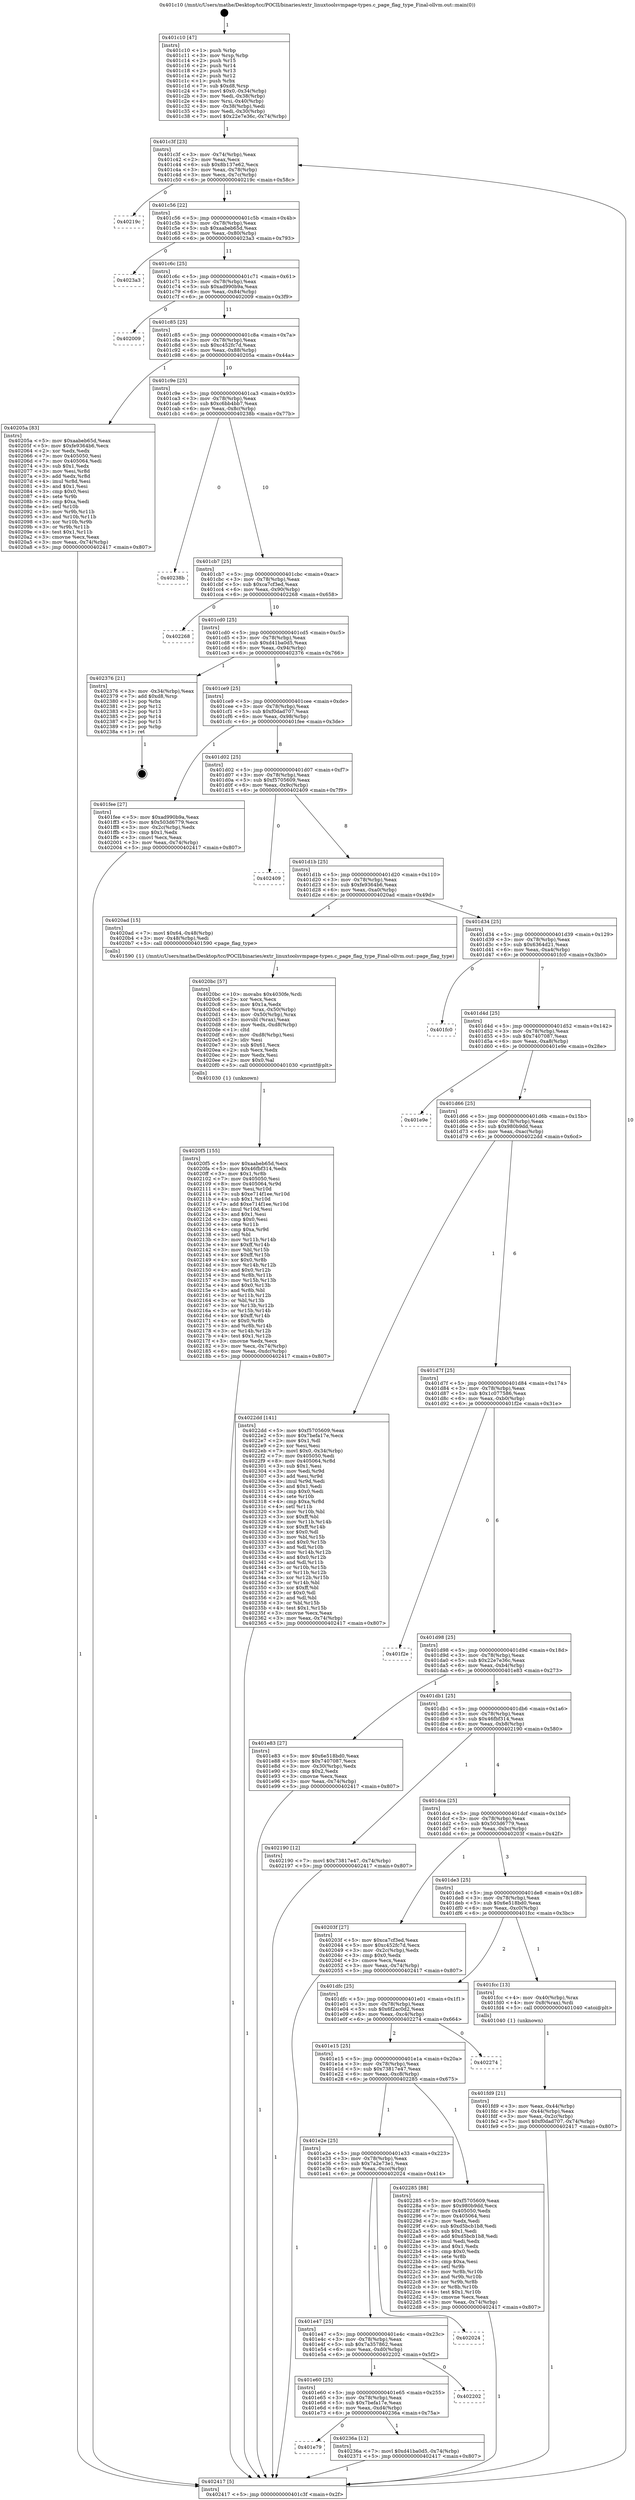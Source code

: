 digraph "0x401c10" {
  label = "0x401c10 (/mnt/c/Users/mathe/Desktop/tcc/POCII/binaries/extr_linuxtoolsvmpage-types.c_page_flag_type_Final-ollvm.out::main(0))"
  labelloc = "t"
  node[shape=record]

  Entry [label="",width=0.3,height=0.3,shape=circle,fillcolor=black,style=filled]
  "0x401c3f" [label="{
     0x401c3f [23]\l
     | [instrs]\l
     &nbsp;&nbsp;0x401c3f \<+3\>: mov -0x74(%rbp),%eax\l
     &nbsp;&nbsp;0x401c42 \<+2\>: mov %eax,%ecx\l
     &nbsp;&nbsp;0x401c44 \<+6\>: sub $0x8b137e62,%ecx\l
     &nbsp;&nbsp;0x401c4a \<+3\>: mov %eax,-0x78(%rbp)\l
     &nbsp;&nbsp;0x401c4d \<+3\>: mov %ecx,-0x7c(%rbp)\l
     &nbsp;&nbsp;0x401c50 \<+6\>: je 000000000040219c \<main+0x58c\>\l
  }"]
  "0x40219c" [label="{
     0x40219c\l
  }", style=dashed]
  "0x401c56" [label="{
     0x401c56 [22]\l
     | [instrs]\l
     &nbsp;&nbsp;0x401c56 \<+5\>: jmp 0000000000401c5b \<main+0x4b\>\l
     &nbsp;&nbsp;0x401c5b \<+3\>: mov -0x78(%rbp),%eax\l
     &nbsp;&nbsp;0x401c5e \<+5\>: sub $0xaabeb65d,%eax\l
     &nbsp;&nbsp;0x401c63 \<+3\>: mov %eax,-0x80(%rbp)\l
     &nbsp;&nbsp;0x401c66 \<+6\>: je 00000000004023a3 \<main+0x793\>\l
  }"]
  Exit [label="",width=0.3,height=0.3,shape=circle,fillcolor=black,style=filled,peripheries=2]
  "0x4023a3" [label="{
     0x4023a3\l
  }", style=dashed]
  "0x401c6c" [label="{
     0x401c6c [25]\l
     | [instrs]\l
     &nbsp;&nbsp;0x401c6c \<+5\>: jmp 0000000000401c71 \<main+0x61\>\l
     &nbsp;&nbsp;0x401c71 \<+3\>: mov -0x78(%rbp),%eax\l
     &nbsp;&nbsp;0x401c74 \<+5\>: sub $0xad990b9a,%eax\l
     &nbsp;&nbsp;0x401c79 \<+6\>: mov %eax,-0x84(%rbp)\l
     &nbsp;&nbsp;0x401c7f \<+6\>: je 0000000000402009 \<main+0x3f9\>\l
  }"]
  "0x401e79" [label="{
     0x401e79\l
  }", style=dashed]
  "0x402009" [label="{
     0x402009\l
  }", style=dashed]
  "0x401c85" [label="{
     0x401c85 [25]\l
     | [instrs]\l
     &nbsp;&nbsp;0x401c85 \<+5\>: jmp 0000000000401c8a \<main+0x7a\>\l
     &nbsp;&nbsp;0x401c8a \<+3\>: mov -0x78(%rbp),%eax\l
     &nbsp;&nbsp;0x401c8d \<+5\>: sub $0xc452fc7d,%eax\l
     &nbsp;&nbsp;0x401c92 \<+6\>: mov %eax,-0x88(%rbp)\l
     &nbsp;&nbsp;0x401c98 \<+6\>: je 000000000040205a \<main+0x44a\>\l
  }"]
  "0x40236a" [label="{
     0x40236a [12]\l
     | [instrs]\l
     &nbsp;&nbsp;0x40236a \<+7\>: movl $0xd41ba0d5,-0x74(%rbp)\l
     &nbsp;&nbsp;0x402371 \<+5\>: jmp 0000000000402417 \<main+0x807\>\l
  }"]
  "0x40205a" [label="{
     0x40205a [83]\l
     | [instrs]\l
     &nbsp;&nbsp;0x40205a \<+5\>: mov $0xaabeb65d,%eax\l
     &nbsp;&nbsp;0x40205f \<+5\>: mov $0xfe9364b6,%ecx\l
     &nbsp;&nbsp;0x402064 \<+2\>: xor %edx,%edx\l
     &nbsp;&nbsp;0x402066 \<+7\>: mov 0x405050,%esi\l
     &nbsp;&nbsp;0x40206d \<+7\>: mov 0x405064,%edi\l
     &nbsp;&nbsp;0x402074 \<+3\>: sub $0x1,%edx\l
     &nbsp;&nbsp;0x402077 \<+3\>: mov %esi,%r8d\l
     &nbsp;&nbsp;0x40207a \<+3\>: add %edx,%r8d\l
     &nbsp;&nbsp;0x40207d \<+4\>: imul %r8d,%esi\l
     &nbsp;&nbsp;0x402081 \<+3\>: and $0x1,%esi\l
     &nbsp;&nbsp;0x402084 \<+3\>: cmp $0x0,%esi\l
     &nbsp;&nbsp;0x402087 \<+4\>: sete %r9b\l
     &nbsp;&nbsp;0x40208b \<+3\>: cmp $0xa,%edi\l
     &nbsp;&nbsp;0x40208e \<+4\>: setl %r10b\l
     &nbsp;&nbsp;0x402092 \<+3\>: mov %r9b,%r11b\l
     &nbsp;&nbsp;0x402095 \<+3\>: and %r10b,%r11b\l
     &nbsp;&nbsp;0x402098 \<+3\>: xor %r10b,%r9b\l
     &nbsp;&nbsp;0x40209b \<+3\>: or %r9b,%r11b\l
     &nbsp;&nbsp;0x40209e \<+4\>: test $0x1,%r11b\l
     &nbsp;&nbsp;0x4020a2 \<+3\>: cmovne %ecx,%eax\l
     &nbsp;&nbsp;0x4020a5 \<+3\>: mov %eax,-0x74(%rbp)\l
     &nbsp;&nbsp;0x4020a8 \<+5\>: jmp 0000000000402417 \<main+0x807\>\l
  }"]
  "0x401c9e" [label="{
     0x401c9e [25]\l
     | [instrs]\l
     &nbsp;&nbsp;0x401c9e \<+5\>: jmp 0000000000401ca3 \<main+0x93\>\l
     &nbsp;&nbsp;0x401ca3 \<+3\>: mov -0x78(%rbp),%eax\l
     &nbsp;&nbsp;0x401ca6 \<+5\>: sub $0xc6bb4bb7,%eax\l
     &nbsp;&nbsp;0x401cab \<+6\>: mov %eax,-0x8c(%rbp)\l
     &nbsp;&nbsp;0x401cb1 \<+6\>: je 000000000040238b \<main+0x77b\>\l
  }"]
  "0x401e60" [label="{
     0x401e60 [25]\l
     | [instrs]\l
     &nbsp;&nbsp;0x401e60 \<+5\>: jmp 0000000000401e65 \<main+0x255\>\l
     &nbsp;&nbsp;0x401e65 \<+3\>: mov -0x78(%rbp),%eax\l
     &nbsp;&nbsp;0x401e68 \<+5\>: sub $0x7befa17e,%eax\l
     &nbsp;&nbsp;0x401e6d \<+6\>: mov %eax,-0xd4(%rbp)\l
     &nbsp;&nbsp;0x401e73 \<+6\>: je 000000000040236a \<main+0x75a\>\l
  }"]
  "0x40238b" [label="{
     0x40238b\l
  }", style=dashed]
  "0x401cb7" [label="{
     0x401cb7 [25]\l
     | [instrs]\l
     &nbsp;&nbsp;0x401cb7 \<+5\>: jmp 0000000000401cbc \<main+0xac\>\l
     &nbsp;&nbsp;0x401cbc \<+3\>: mov -0x78(%rbp),%eax\l
     &nbsp;&nbsp;0x401cbf \<+5\>: sub $0xca7cf3ed,%eax\l
     &nbsp;&nbsp;0x401cc4 \<+6\>: mov %eax,-0x90(%rbp)\l
     &nbsp;&nbsp;0x401cca \<+6\>: je 0000000000402268 \<main+0x658\>\l
  }"]
  "0x402202" [label="{
     0x402202\l
  }", style=dashed]
  "0x402268" [label="{
     0x402268\l
  }", style=dashed]
  "0x401cd0" [label="{
     0x401cd0 [25]\l
     | [instrs]\l
     &nbsp;&nbsp;0x401cd0 \<+5\>: jmp 0000000000401cd5 \<main+0xc5\>\l
     &nbsp;&nbsp;0x401cd5 \<+3\>: mov -0x78(%rbp),%eax\l
     &nbsp;&nbsp;0x401cd8 \<+5\>: sub $0xd41ba0d5,%eax\l
     &nbsp;&nbsp;0x401cdd \<+6\>: mov %eax,-0x94(%rbp)\l
     &nbsp;&nbsp;0x401ce3 \<+6\>: je 0000000000402376 \<main+0x766\>\l
  }"]
  "0x401e47" [label="{
     0x401e47 [25]\l
     | [instrs]\l
     &nbsp;&nbsp;0x401e47 \<+5\>: jmp 0000000000401e4c \<main+0x23c\>\l
     &nbsp;&nbsp;0x401e4c \<+3\>: mov -0x78(%rbp),%eax\l
     &nbsp;&nbsp;0x401e4f \<+5\>: sub $0x7a357862,%eax\l
     &nbsp;&nbsp;0x401e54 \<+6\>: mov %eax,-0xd0(%rbp)\l
     &nbsp;&nbsp;0x401e5a \<+6\>: je 0000000000402202 \<main+0x5f2\>\l
  }"]
  "0x402376" [label="{
     0x402376 [21]\l
     | [instrs]\l
     &nbsp;&nbsp;0x402376 \<+3\>: mov -0x34(%rbp),%eax\l
     &nbsp;&nbsp;0x402379 \<+7\>: add $0xd8,%rsp\l
     &nbsp;&nbsp;0x402380 \<+1\>: pop %rbx\l
     &nbsp;&nbsp;0x402381 \<+2\>: pop %r12\l
     &nbsp;&nbsp;0x402383 \<+2\>: pop %r13\l
     &nbsp;&nbsp;0x402385 \<+2\>: pop %r14\l
     &nbsp;&nbsp;0x402387 \<+2\>: pop %r15\l
     &nbsp;&nbsp;0x402389 \<+1\>: pop %rbp\l
     &nbsp;&nbsp;0x40238a \<+1\>: ret\l
  }"]
  "0x401ce9" [label="{
     0x401ce9 [25]\l
     | [instrs]\l
     &nbsp;&nbsp;0x401ce9 \<+5\>: jmp 0000000000401cee \<main+0xde\>\l
     &nbsp;&nbsp;0x401cee \<+3\>: mov -0x78(%rbp),%eax\l
     &nbsp;&nbsp;0x401cf1 \<+5\>: sub $0xf0dad707,%eax\l
     &nbsp;&nbsp;0x401cf6 \<+6\>: mov %eax,-0x98(%rbp)\l
     &nbsp;&nbsp;0x401cfc \<+6\>: je 0000000000401fee \<main+0x3de\>\l
  }"]
  "0x402024" [label="{
     0x402024\l
  }", style=dashed]
  "0x401fee" [label="{
     0x401fee [27]\l
     | [instrs]\l
     &nbsp;&nbsp;0x401fee \<+5\>: mov $0xad990b9a,%eax\l
     &nbsp;&nbsp;0x401ff3 \<+5\>: mov $0x503d6779,%ecx\l
     &nbsp;&nbsp;0x401ff8 \<+3\>: mov -0x2c(%rbp),%edx\l
     &nbsp;&nbsp;0x401ffb \<+3\>: cmp $0x1,%edx\l
     &nbsp;&nbsp;0x401ffe \<+3\>: cmovl %ecx,%eax\l
     &nbsp;&nbsp;0x402001 \<+3\>: mov %eax,-0x74(%rbp)\l
     &nbsp;&nbsp;0x402004 \<+5\>: jmp 0000000000402417 \<main+0x807\>\l
  }"]
  "0x401d02" [label="{
     0x401d02 [25]\l
     | [instrs]\l
     &nbsp;&nbsp;0x401d02 \<+5\>: jmp 0000000000401d07 \<main+0xf7\>\l
     &nbsp;&nbsp;0x401d07 \<+3\>: mov -0x78(%rbp),%eax\l
     &nbsp;&nbsp;0x401d0a \<+5\>: sub $0xf5705609,%eax\l
     &nbsp;&nbsp;0x401d0f \<+6\>: mov %eax,-0x9c(%rbp)\l
     &nbsp;&nbsp;0x401d15 \<+6\>: je 0000000000402409 \<main+0x7f9\>\l
  }"]
  "0x401e2e" [label="{
     0x401e2e [25]\l
     | [instrs]\l
     &nbsp;&nbsp;0x401e2e \<+5\>: jmp 0000000000401e33 \<main+0x223\>\l
     &nbsp;&nbsp;0x401e33 \<+3\>: mov -0x78(%rbp),%eax\l
     &nbsp;&nbsp;0x401e36 \<+5\>: sub $0x7a2e73e1,%eax\l
     &nbsp;&nbsp;0x401e3b \<+6\>: mov %eax,-0xcc(%rbp)\l
     &nbsp;&nbsp;0x401e41 \<+6\>: je 0000000000402024 \<main+0x414\>\l
  }"]
  "0x402409" [label="{
     0x402409\l
  }", style=dashed]
  "0x401d1b" [label="{
     0x401d1b [25]\l
     | [instrs]\l
     &nbsp;&nbsp;0x401d1b \<+5\>: jmp 0000000000401d20 \<main+0x110\>\l
     &nbsp;&nbsp;0x401d20 \<+3\>: mov -0x78(%rbp),%eax\l
     &nbsp;&nbsp;0x401d23 \<+5\>: sub $0xfe9364b6,%eax\l
     &nbsp;&nbsp;0x401d28 \<+6\>: mov %eax,-0xa0(%rbp)\l
     &nbsp;&nbsp;0x401d2e \<+6\>: je 00000000004020ad \<main+0x49d\>\l
  }"]
  "0x402285" [label="{
     0x402285 [88]\l
     | [instrs]\l
     &nbsp;&nbsp;0x402285 \<+5\>: mov $0xf5705609,%eax\l
     &nbsp;&nbsp;0x40228a \<+5\>: mov $0x980b9dd,%ecx\l
     &nbsp;&nbsp;0x40228f \<+7\>: mov 0x405050,%edx\l
     &nbsp;&nbsp;0x402296 \<+7\>: mov 0x405064,%esi\l
     &nbsp;&nbsp;0x40229d \<+2\>: mov %edx,%edi\l
     &nbsp;&nbsp;0x40229f \<+6\>: sub $0xd5bcb1b8,%edi\l
     &nbsp;&nbsp;0x4022a5 \<+3\>: sub $0x1,%edi\l
     &nbsp;&nbsp;0x4022a8 \<+6\>: add $0xd5bcb1b8,%edi\l
     &nbsp;&nbsp;0x4022ae \<+3\>: imul %edi,%edx\l
     &nbsp;&nbsp;0x4022b1 \<+3\>: and $0x1,%edx\l
     &nbsp;&nbsp;0x4022b4 \<+3\>: cmp $0x0,%edx\l
     &nbsp;&nbsp;0x4022b7 \<+4\>: sete %r8b\l
     &nbsp;&nbsp;0x4022bb \<+3\>: cmp $0xa,%esi\l
     &nbsp;&nbsp;0x4022be \<+4\>: setl %r9b\l
     &nbsp;&nbsp;0x4022c2 \<+3\>: mov %r8b,%r10b\l
     &nbsp;&nbsp;0x4022c5 \<+3\>: and %r9b,%r10b\l
     &nbsp;&nbsp;0x4022c8 \<+3\>: xor %r9b,%r8b\l
     &nbsp;&nbsp;0x4022cb \<+3\>: or %r8b,%r10b\l
     &nbsp;&nbsp;0x4022ce \<+4\>: test $0x1,%r10b\l
     &nbsp;&nbsp;0x4022d2 \<+3\>: cmovne %ecx,%eax\l
     &nbsp;&nbsp;0x4022d5 \<+3\>: mov %eax,-0x74(%rbp)\l
     &nbsp;&nbsp;0x4022d8 \<+5\>: jmp 0000000000402417 \<main+0x807\>\l
  }"]
  "0x4020ad" [label="{
     0x4020ad [15]\l
     | [instrs]\l
     &nbsp;&nbsp;0x4020ad \<+7\>: movl $0x64,-0x48(%rbp)\l
     &nbsp;&nbsp;0x4020b4 \<+3\>: mov -0x48(%rbp),%edi\l
     &nbsp;&nbsp;0x4020b7 \<+5\>: call 0000000000401590 \<page_flag_type\>\l
     | [calls]\l
     &nbsp;&nbsp;0x401590 \{1\} (/mnt/c/Users/mathe/Desktop/tcc/POCII/binaries/extr_linuxtoolsvmpage-types.c_page_flag_type_Final-ollvm.out::page_flag_type)\l
  }"]
  "0x401d34" [label="{
     0x401d34 [25]\l
     | [instrs]\l
     &nbsp;&nbsp;0x401d34 \<+5\>: jmp 0000000000401d39 \<main+0x129\>\l
     &nbsp;&nbsp;0x401d39 \<+3\>: mov -0x78(%rbp),%eax\l
     &nbsp;&nbsp;0x401d3c \<+5\>: sub $0x6364d21,%eax\l
     &nbsp;&nbsp;0x401d41 \<+6\>: mov %eax,-0xa4(%rbp)\l
     &nbsp;&nbsp;0x401d47 \<+6\>: je 0000000000401fc0 \<main+0x3b0\>\l
  }"]
  "0x401e15" [label="{
     0x401e15 [25]\l
     | [instrs]\l
     &nbsp;&nbsp;0x401e15 \<+5\>: jmp 0000000000401e1a \<main+0x20a\>\l
     &nbsp;&nbsp;0x401e1a \<+3\>: mov -0x78(%rbp),%eax\l
     &nbsp;&nbsp;0x401e1d \<+5\>: sub $0x73817e47,%eax\l
     &nbsp;&nbsp;0x401e22 \<+6\>: mov %eax,-0xc8(%rbp)\l
     &nbsp;&nbsp;0x401e28 \<+6\>: je 0000000000402285 \<main+0x675\>\l
  }"]
  "0x401fc0" [label="{
     0x401fc0\l
  }", style=dashed]
  "0x401d4d" [label="{
     0x401d4d [25]\l
     | [instrs]\l
     &nbsp;&nbsp;0x401d4d \<+5\>: jmp 0000000000401d52 \<main+0x142\>\l
     &nbsp;&nbsp;0x401d52 \<+3\>: mov -0x78(%rbp),%eax\l
     &nbsp;&nbsp;0x401d55 \<+5\>: sub $0x7407087,%eax\l
     &nbsp;&nbsp;0x401d5a \<+6\>: mov %eax,-0xa8(%rbp)\l
     &nbsp;&nbsp;0x401d60 \<+6\>: je 0000000000401e9e \<main+0x28e\>\l
  }"]
  "0x402274" [label="{
     0x402274\l
  }", style=dashed]
  "0x401e9e" [label="{
     0x401e9e\l
  }", style=dashed]
  "0x401d66" [label="{
     0x401d66 [25]\l
     | [instrs]\l
     &nbsp;&nbsp;0x401d66 \<+5\>: jmp 0000000000401d6b \<main+0x15b\>\l
     &nbsp;&nbsp;0x401d6b \<+3\>: mov -0x78(%rbp),%eax\l
     &nbsp;&nbsp;0x401d6e \<+5\>: sub $0x980b9dd,%eax\l
     &nbsp;&nbsp;0x401d73 \<+6\>: mov %eax,-0xac(%rbp)\l
     &nbsp;&nbsp;0x401d79 \<+6\>: je 00000000004022dd \<main+0x6cd\>\l
  }"]
  "0x4020f5" [label="{
     0x4020f5 [155]\l
     | [instrs]\l
     &nbsp;&nbsp;0x4020f5 \<+5\>: mov $0xaabeb65d,%ecx\l
     &nbsp;&nbsp;0x4020fa \<+5\>: mov $0x46fbf314,%edx\l
     &nbsp;&nbsp;0x4020ff \<+3\>: mov $0x1,%r8b\l
     &nbsp;&nbsp;0x402102 \<+7\>: mov 0x405050,%esi\l
     &nbsp;&nbsp;0x402109 \<+8\>: mov 0x405064,%r9d\l
     &nbsp;&nbsp;0x402111 \<+3\>: mov %esi,%r10d\l
     &nbsp;&nbsp;0x402114 \<+7\>: sub $0xe714f1ee,%r10d\l
     &nbsp;&nbsp;0x40211b \<+4\>: sub $0x1,%r10d\l
     &nbsp;&nbsp;0x40211f \<+7\>: add $0xe714f1ee,%r10d\l
     &nbsp;&nbsp;0x402126 \<+4\>: imul %r10d,%esi\l
     &nbsp;&nbsp;0x40212a \<+3\>: and $0x1,%esi\l
     &nbsp;&nbsp;0x40212d \<+3\>: cmp $0x0,%esi\l
     &nbsp;&nbsp;0x402130 \<+4\>: sete %r11b\l
     &nbsp;&nbsp;0x402134 \<+4\>: cmp $0xa,%r9d\l
     &nbsp;&nbsp;0x402138 \<+3\>: setl %bl\l
     &nbsp;&nbsp;0x40213b \<+3\>: mov %r11b,%r14b\l
     &nbsp;&nbsp;0x40213e \<+4\>: xor $0xff,%r14b\l
     &nbsp;&nbsp;0x402142 \<+3\>: mov %bl,%r15b\l
     &nbsp;&nbsp;0x402145 \<+4\>: xor $0xff,%r15b\l
     &nbsp;&nbsp;0x402149 \<+4\>: xor $0x0,%r8b\l
     &nbsp;&nbsp;0x40214d \<+3\>: mov %r14b,%r12b\l
     &nbsp;&nbsp;0x402150 \<+4\>: and $0x0,%r12b\l
     &nbsp;&nbsp;0x402154 \<+3\>: and %r8b,%r11b\l
     &nbsp;&nbsp;0x402157 \<+3\>: mov %r15b,%r13b\l
     &nbsp;&nbsp;0x40215a \<+4\>: and $0x0,%r13b\l
     &nbsp;&nbsp;0x40215e \<+3\>: and %r8b,%bl\l
     &nbsp;&nbsp;0x402161 \<+3\>: or %r11b,%r12b\l
     &nbsp;&nbsp;0x402164 \<+3\>: or %bl,%r13b\l
     &nbsp;&nbsp;0x402167 \<+3\>: xor %r13b,%r12b\l
     &nbsp;&nbsp;0x40216a \<+3\>: or %r15b,%r14b\l
     &nbsp;&nbsp;0x40216d \<+4\>: xor $0xff,%r14b\l
     &nbsp;&nbsp;0x402171 \<+4\>: or $0x0,%r8b\l
     &nbsp;&nbsp;0x402175 \<+3\>: and %r8b,%r14b\l
     &nbsp;&nbsp;0x402178 \<+3\>: or %r14b,%r12b\l
     &nbsp;&nbsp;0x40217b \<+4\>: test $0x1,%r12b\l
     &nbsp;&nbsp;0x40217f \<+3\>: cmovne %edx,%ecx\l
     &nbsp;&nbsp;0x402182 \<+3\>: mov %ecx,-0x74(%rbp)\l
     &nbsp;&nbsp;0x402185 \<+6\>: mov %eax,-0xdc(%rbp)\l
     &nbsp;&nbsp;0x40218b \<+5\>: jmp 0000000000402417 \<main+0x807\>\l
  }"]
  "0x4022dd" [label="{
     0x4022dd [141]\l
     | [instrs]\l
     &nbsp;&nbsp;0x4022dd \<+5\>: mov $0xf5705609,%eax\l
     &nbsp;&nbsp;0x4022e2 \<+5\>: mov $0x7befa17e,%ecx\l
     &nbsp;&nbsp;0x4022e7 \<+2\>: mov $0x1,%dl\l
     &nbsp;&nbsp;0x4022e9 \<+2\>: xor %esi,%esi\l
     &nbsp;&nbsp;0x4022eb \<+7\>: movl $0x0,-0x34(%rbp)\l
     &nbsp;&nbsp;0x4022f2 \<+7\>: mov 0x405050,%edi\l
     &nbsp;&nbsp;0x4022f9 \<+8\>: mov 0x405064,%r8d\l
     &nbsp;&nbsp;0x402301 \<+3\>: sub $0x1,%esi\l
     &nbsp;&nbsp;0x402304 \<+3\>: mov %edi,%r9d\l
     &nbsp;&nbsp;0x402307 \<+3\>: add %esi,%r9d\l
     &nbsp;&nbsp;0x40230a \<+4\>: imul %r9d,%edi\l
     &nbsp;&nbsp;0x40230e \<+3\>: and $0x1,%edi\l
     &nbsp;&nbsp;0x402311 \<+3\>: cmp $0x0,%edi\l
     &nbsp;&nbsp;0x402314 \<+4\>: sete %r10b\l
     &nbsp;&nbsp;0x402318 \<+4\>: cmp $0xa,%r8d\l
     &nbsp;&nbsp;0x40231c \<+4\>: setl %r11b\l
     &nbsp;&nbsp;0x402320 \<+3\>: mov %r10b,%bl\l
     &nbsp;&nbsp;0x402323 \<+3\>: xor $0xff,%bl\l
     &nbsp;&nbsp;0x402326 \<+3\>: mov %r11b,%r14b\l
     &nbsp;&nbsp;0x402329 \<+4\>: xor $0xff,%r14b\l
     &nbsp;&nbsp;0x40232d \<+3\>: xor $0x0,%dl\l
     &nbsp;&nbsp;0x402330 \<+3\>: mov %bl,%r15b\l
     &nbsp;&nbsp;0x402333 \<+4\>: and $0x0,%r15b\l
     &nbsp;&nbsp;0x402337 \<+3\>: and %dl,%r10b\l
     &nbsp;&nbsp;0x40233a \<+3\>: mov %r14b,%r12b\l
     &nbsp;&nbsp;0x40233d \<+4\>: and $0x0,%r12b\l
     &nbsp;&nbsp;0x402341 \<+3\>: and %dl,%r11b\l
     &nbsp;&nbsp;0x402344 \<+3\>: or %r10b,%r15b\l
     &nbsp;&nbsp;0x402347 \<+3\>: or %r11b,%r12b\l
     &nbsp;&nbsp;0x40234a \<+3\>: xor %r12b,%r15b\l
     &nbsp;&nbsp;0x40234d \<+3\>: or %r14b,%bl\l
     &nbsp;&nbsp;0x402350 \<+3\>: xor $0xff,%bl\l
     &nbsp;&nbsp;0x402353 \<+3\>: or $0x0,%dl\l
     &nbsp;&nbsp;0x402356 \<+2\>: and %dl,%bl\l
     &nbsp;&nbsp;0x402358 \<+3\>: or %bl,%r15b\l
     &nbsp;&nbsp;0x40235b \<+4\>: test $0x1,%r15b\l
     &nbsp;&nbsp;0x40235f \<+3\>: cmovne %ecx,%eax\l
     &nbsp;&nbsp;0x402362 \<+3\>: mov %eax,-0x74(%rbp)\l
     &nbsp;&nbsp;0x402365 \<+5\>: jmp 0000000000402417 \<main+0x807\>\l
  }"]
  "0x401d7f" [label="{
     0x401d7f [25]\l
     | [instrs]\l
     &nbsp;&nbsp;0x401d7f \<+5\>: jmp 0000000000401d84 \<main+0x174\>\l
     &nbsp;&nbsp;0x401d84 \<+3\>: mov -0x78(%rbp),%eax\l
     &nbsp;&nbsp;0x401d87 \<+5\>: sub $0x1c077586,%eax\l
     &nbsp;&nbsp;0x401d8c \<+6\>: mov %eax,-0xb0(%rbp)\l
     &nbsp;&nbsp;0x401d92 \<+6\>: je 0000000000401f2e \<main+0x31e\>\l
  }"]
  "0x4020bc" [label="{
     0x4020bc [57]\l
     | [instrs]\l
     &nbsp;&nbsp;0x4020bc \<+10\>: movabs $0x4030fe,%rdi\l
     &nbsp;&nbsp;0x4020c6 \<+2\>: xor %ecx,%ecx\l
     &nbsp;&nbsp;0x4020c8 \<+5\>: mov $0x1a,%edx\l
     &nbsp;&nbsp;0x4020cd \<+4\>: mov %rax,-0x50(%rbp)\l
     &nbsp;&nbsp;0x4020d1 \<+4\>: mov -0x50(%rbp),%rax\l
     &nbsp;&nbsp;0x4020d5 \<+3\>: movsbl (%rax),%eax\l
     &nbsp;&nbsp;0x4020d8 \<+6\>: mov %edx,-0xd8(%rbp)\l
     &nbsp;&nbsp;0x4020de \<+1\>: cltd\l
     &nbsp;&nbsp;0x4020df \<+6\>: mov -0xd8(%rbp),%esi\l
     &nbsp;&nbsp;0x4020e5 \<+2\>: idiv %esi\l
     &nbsp;&nbsp;0x4020e7 \<+3\>: sub $0x61,%ecx\l
     &nbsp;&nbsp;0x4020ea \<+2\>: sub %ecx,%edx\l
     &nbsp;&nbsp;0x4020ec \<+2\>: mov %edx,%esi\l
     &nbsp;&nbsp;0x4020ee \<+2\>: mov $0x0,%al\l
     &nbsp;&nbsp;0x4020f0 \<+5\>: call 0000000000401030 \<printf@plt\>\l
     | [calls]\l
     &nbsp;&nbsp;0x401030 \{1\} (unknown)\l
  }"]
  "0x401f2e" [label="{
     0x401f2e\l
  }", style=dashed]
  "0x401d98" [label="{
     0x401d98 [25]\l
     | [instrs]\l
     &nbsp;&nbsp;0x401d98 \<+5\>: jmp 0000000000401d9d \<main+0x18d\>\l
     &nbsp;&nbsp;0x401d9d \<+3\>: mov -0x78(%rbp),%eax\l
     &nbsp;&nbsp;0x401da0 \<+5\>: sub $0x22e7e36c,%eax\l
     &nbsp;&nbsp;0x401da5 \<+6\>: mov %eax,-0xb4(%rbp)\l
     &nbsp;&nbsp;0x401dab \<+6\>: je 0000000000401e83 \<main+0x273\>\l
  }"]
  "0x401fd9" [label="{
     0x401fd9 [21]\l
     | [instrs]\l
     &nbsp;&nbsp;0x401fd9 \<+3\>: mov %eax,-0x44(%rbp)\l
     &nbsp;&nbsp;0x401fdc \<+3\>: mov -0x44(%rbp),%eax\l
     &nbsp;&nbsp;0x401fdf \<+3\>: mov %eax,-0x2c(%rbp)\l
     &nbsp;&nbsp;0x401fe2 \<+7\>: movl $0xf0dad707,-0x74(%rbp)\l
     &nbsp;&nbsp;0x401fe9 \<+5\>: jmp 0000000000402417 \<main+0x807\>\l
  }"]
  "0x401e83" [label="{
     0x401e83 [27]\l
     | [instrs]\l
     &nbsp;&nbsp;0x401e83 \<+5\>: mov $0x6e518bd0,%eax\l
     &nbsp;&nbsp;0x401e88 \<+5\>: mov $0x7407087,%ecx\l
     &nbsp;&nbsp;0x401e8d \<+3\>: mov -0x30(%rbp),%edx\l
     &nbsp;&nbsp;0x401e90 \<+3\>: cmp $0x2,%edx\l
     &nbsp;&nbsp;0x401e93 \<+3\>: cmovne %ecx,%eax\l
     &nbsp;&nbsp;0x401e96 \<+3\>: mov %eax,-0x74(%rbp)\l
     &nbsp;&nbsp;0x401e99 \<+5\>: jmp 0000000000402417 \<main+0x807\>\l
  }"]
  "0x401db1" [label="{
     0x401db1 [25]\l
     | [instrs]\l
     &nbsp;&nbsp;0x401db1 \<+5\>: jmp 0000000000401db6 \<main+0x1a6\>\l
     &nbsp;&nbsp;0x401db6 \<+3\>: mov -0x78(%rbp),%eax\l
     &nbsp;&nbsp;0x401db9 \<+5\>: sub $0x46fbf314,%eax\l
     &nbsp;&nbsp;0x401dbe \<+6\>: mov %eax,-0xb8(%rbp)\l
     &nbsp;&nbsp;0x401dc4 \<+6\>: je 0000000000402190 \<main+0x580\>\l
  }"]
  "0x402417" [label="{
     0x402417 [5]\l
     | [instrs]\l
     &nbsp;&nbsp;0x402417 \<+5\>: jmp 0000000000401c3f \<main+0x2f\>\l
  }"]
  "0x401c10" [label="{
     0x401c10 [47]\l
     | [instrs]\l
     &nbsp;&nbsp;0x401c10 \<+1\>: push %rbp\l
     &nbsp;&nbsp;0x401c11 \<+3\>: mov %rsp,%rbp\l
     &nbsp;&nbsp;0x401c14 \<+2\>: push %r15\l
     &nbsp;&nbsp;0x401c16 \<+2\>: push %r14\l
     &nbsp;&nbsp;0x401c18 \<+2\>: push %r13\l
     &nbsp;&nbsp;0x401c1a \<+2\>: push %r12\l
     &nbsp;&nbsp;0x401c1c \<+1\>: push %rbx\l
     &nbsp;&nbsp;0x401c1d \<+7\>: sub $0xd8,%rsp\l
     &nbsp;&nbsp;0x401c24 \<+7\>: movl $0x0,-0x34(%rbp)\l
     &nbsp;&nbsp;0x401c2b \<+3\>: mov %edi,-0x38(%rbp)\l
     &nbsp;&nbsp;0x401c2e \<+4\>: mov %rsi,-0x40(%rbp)\l
     &nbsp;&nbsp;0x401c32 \<+3\>: mov -0x38(%rbp),%edi\l
     &nbsp;&nbsp;0x401c35 \<+3\>: mov %edi,-0x30(%rbp)\l
     &nbsp;&nbsp;0x401c38 \<+7\>: movl $0x22e7e36c,-0x74(%rbp)\l
  }"]
  "0x401dfc" [label="{
     0x401dfc [25]\l
     | [instrs]\l
     &nbsp;&nbsp;0x401dfc \<+5\>: jmp 0000000000401e01 \<main+0x1f1\>\l
     &nbsp;&nbsp;0x401e01 \<+3\>: mov -0x78(%rbp),%eax\l
     &nbsp;&nbsp;0x401e04 \<+5\>: sub $0x6f2ac0d2,%eax\l
     &nbsp;&nbsp;0x401e09 \<+6\>: mov %eax,-0xc4(%rbp)\l
     &nbsp;&nbsp;0x401e0f \<+6\>: je 0000000000402274 \<main+0x664\>\l
  }"]
  "0x402190" [label="{
     0x402190 [12]\l
     | [instrs]\l
     &nbsp;&nbsp;0x402190 \<+7\>: movl $0x73817e47,-0x74(%rbp)\l
     &nbsp;&nbsp;0x402197 \<+5\>: jmp 0000000000402417 \<main+0x807\>\l
  }"]
  "0x401dca" [label="{
     0x401dca [25]\l
     | [instrs]\l
     &nbsp;&nbsp;0x401dca \<+5\>: jmp 0000000000401dcf \<main+0x1bf\>\l
     &nbsp;&nbsp;0x401dcf \<+3\>: mov -0x78(%rbp),%eax\l
     &nbsp;&nbsp;0x401dd2 \<+5\>: sub $0x503d6779,%eax\l
     &nbsp;&nbsp;0x401dd7 \<+6\>: mov %eax,-0xbc(%rbp)\l
     &nbsp;&nbsp;0x401ddd \<+6\>: je 000000000040203f \<main+0x42f\>\l
  }"]
  "0x401fcc" [label="{
     0x401fcc [13]\l
     | [instrs]\l
     &nbsp;&nbsp;0x401fcc \<+4\>: mov -0x40(%rbp),%rax\l
     &nbsp;&nbsp;0x401fd0 \<+4\>: mov 0x8(%rax),%rdi\l
     &nbsp;&nbsp;0x401fd4 \<+5\>: call 0000000000401040 \<atoi@plt\>\l
     | [calls]\l
     &nbsp;&nbsp;0x401040 \{1\} (unknown)\l
  }"]
  "0x40203f" [label="{
     0x40203f [27]\l
     | [instrs]\l
     &nbsp;&nbsp;0x40203f \<+5\>: mov $0xca7cf3ed,%eax\l
     &nbsp;&nbsp;0x402044 \<+5\>: mov $0xc452fc7d,%ecx\l
     &nbsp;&nbsp;0x402049 \<+3\>: mov -0x2c(%rbp),%edx\l
     &nbsp;&nbsp;0x40204c \<+3\>: cmp $0x0,%edx\l
     &nbsp;&nbsp;0x40204f \<+3\>: cmove %ecx,%eax\l
     &nbsp;&nbsp;0x402052 \<+3\>: mov %eax,-0x74(%rbp)\l
     &nbsp;&nbsp;0x402055 \<+5\>: jmp 0000000000402417 \<main+0x807\>\l
  }"]
  "0x401de3" [label="{
     0x401de3 [25]\l
     | [instrs]\l
     &nbsp;&nbsp;0x401de3 \<+5\>: jmp 0000000000401de8 \<main+0x1d8\>\l
     &nbsp;&nbsp;0x401de8 \<+3\>: mov -0x78(%rbp),%eax\l
     &nbsp;&nbsp;0x401deb \<+5\>: sub $0x6e518bd0,%eax\l
     &nbsp;&nbsp;0x401df0 \<+6\>: mov %eax,-0xc0(%rbp)\l
     &nbsp;&nbsp;0x401df6 \<+6\>: je 0000000000401fcc \<main+0x3bc\>\l
  }"]
  Entry -> "0x401c10" [label=" 1"]
  "0x401c3f" -> "0x40219c" [label=" 0"]
  "0x401c3f" -> "0x401c56" [label=" 11"]
  "0x402376" -> Exit [label=" 1"]
  "0x401c56" -> "0x4023a3" [label=" 0"]
  "0x401c56" -> "0x401c6c" [label=" 11"]
  "0x40236a" -> "0x402417" [label=" 1"]
  "0x401c6c" -> "0x402009" [label=" 0"]
  "0x401c6c" -> "0x401c85" [label=" 11"]
  "0x401e60" -> "0x401e79" [label=" 0"]
  "0x401c85" -> "0x40205a" [label=" 1"]
  "0x401c85" -> "0x401c9e" [label=" 10"]
  "0x401e60" -> "0x40236a" [label=" 1"]
  "0x401c9e" -> "0x40238b" [label=" 0"]
  "0x401c9e" -> "0x401cb7" [label=" 10"]
  "0x401e47" -> "0x401e60" [label=" 1"]
  "0x401cb7" -> "0x402268" [label=" 0"]
  "0x401cb7" -> "0x401cd0" [label=" 10"]
  "0x401e47" -> "0x402202" [label=" 0"]
  "0x401cd0" -> "0x402376" [label=" 1"]
  "0x401cd0" -> "0x401ce9" [label=" 9"]
  "0x401e2e" -> "0x401e47" [label=" 1"]
  "0x401ce9" -> "0x401fee" [label=" 1"]
  "0x401ce9" -> "0x401d02" [label=" 8"]
  "0x401e2e" -> "0x402024" [label=" 0"]
  "0x401d02" -> "0x402409" [label=" 0"]
  "0x401d02" -> "0x401d1b" [label=" 8"]
  "0x4022dd" -> "0x402417" [label=" 1"]
  "0x401d1b" -> "0x4020ad" [label=" 1"]
  "0x401d1b" -> "0x401d34" [label=" 7"]
  "0x402285" -> "0x402417" [label=" 1"]
  "0x401d34" -> "0x401fc0" [label=" 0"]
  "0x401d34" -> "0x401d4d" [label=" 7"]
  "0x401e15" -> "0x402285" [label=" 1"]
  "0x401d4d" -> "0x401e9e" [label=" 0"]
  "0x401d4d" -> "0x401d66" [label=" 7"]
  "0x401e15" -> "0x401e2e" [label=" 1"]
  "0x401d66" -> "0x4022dd" [label=" 1"]
  "0x401d66" -> "0x401d7f" [label=" 6"]
  "0x401dfc" -> "0x402274" [label=" 0"]
  "0x401d7f" -> "0x401f2e" [label=" 0"]
  "0x401d7f" -> "0x401d98" [label=" 6"]
  "0x401dfc" -> "0x401e15" [label=" 2"]
  "0x401d98" -> "0x401e83" [label=" 1"]
  "0x401d98" -> "0x401db1" [label=" 5"]
  "0x401e83" -> "0x402417" [label=" 1"]
  "0x401c10" -> "0x401c3f" [label=" 1"]
  "0x402417" -> "0x401c3f" [label=" 10"]
  "0x402190" -> "0x402417" [label=" 1"]
  "0x401db1" -> "0x402190" [label=" 1"]
  "0x401db1" -> "0x401dca" [label=" 4"]
  "0x4020f5" -> "0x402417" [label=" 1"]
  "0x401dca" -> "0x40203f" [label=" 1"]
  "0x401dca" -> "0x401de3" [label=" 3"]
  "0x4020bc" -> "0x4020f5" [label=" 1"]
  "0x401de3" -> "0x401fcc" [label=" 1"]
  "0x401de3" -> "0x401dfc" [label=" 2"]
  "0x401fcc" -> "0x401fd9" [label=" 1"]
  "0x401fd9" -> "0x402417" [label=" 1"]
  "0x401fee" -> "0x402417" [label=" 1"]
  "0x40203f" -> "0x402417" [label=" 1"]
  "0x40205a" -> "0x402417" [label=" 1"]
  "0x4020ad" -> "0x4020bc" [label=" 1"]
}
